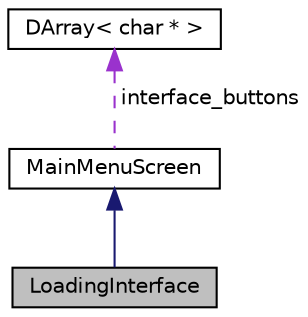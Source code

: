 digraph "LoadingInterface"
{
 // LATEX_PDF_SIZE
  edge [fontname="Helvetica",fontsize="10",labelfontname="Helvetica",labelfontsize="10"];
  node [fontname="Helvetica",fontsize="10",shape=record];
  Node1 [label="LoadingInterface",height=0.2,width=0.4,color="black", fillcolor="grey75", style="filled", fontcolor="black",tooltip=" "];
  Node2 -> Node1 [dir="back",color="midnightblue",fontsize="10",style="solid",fontname="Helvetica"];
  Node2 [label="MainMenuScreen",height=0.2,width=0.4,color="black", fillcolor="white", style="filled",URL="$classMainMenuScreen.html",tooltip="Main Menu Screen base class."];
  Node3 -> Node2 [dir="back",color="darkorchid3",fontsize="10",style="dashed",label=" interface_buttons" ,fontname="Helvetica"];
  Node3 [label="DArray\< char * \>",height=0.2,width=0.4,color="black", fillcolor="white", style="filled",URL="$classDArray.html",tooltip=" "];
}

